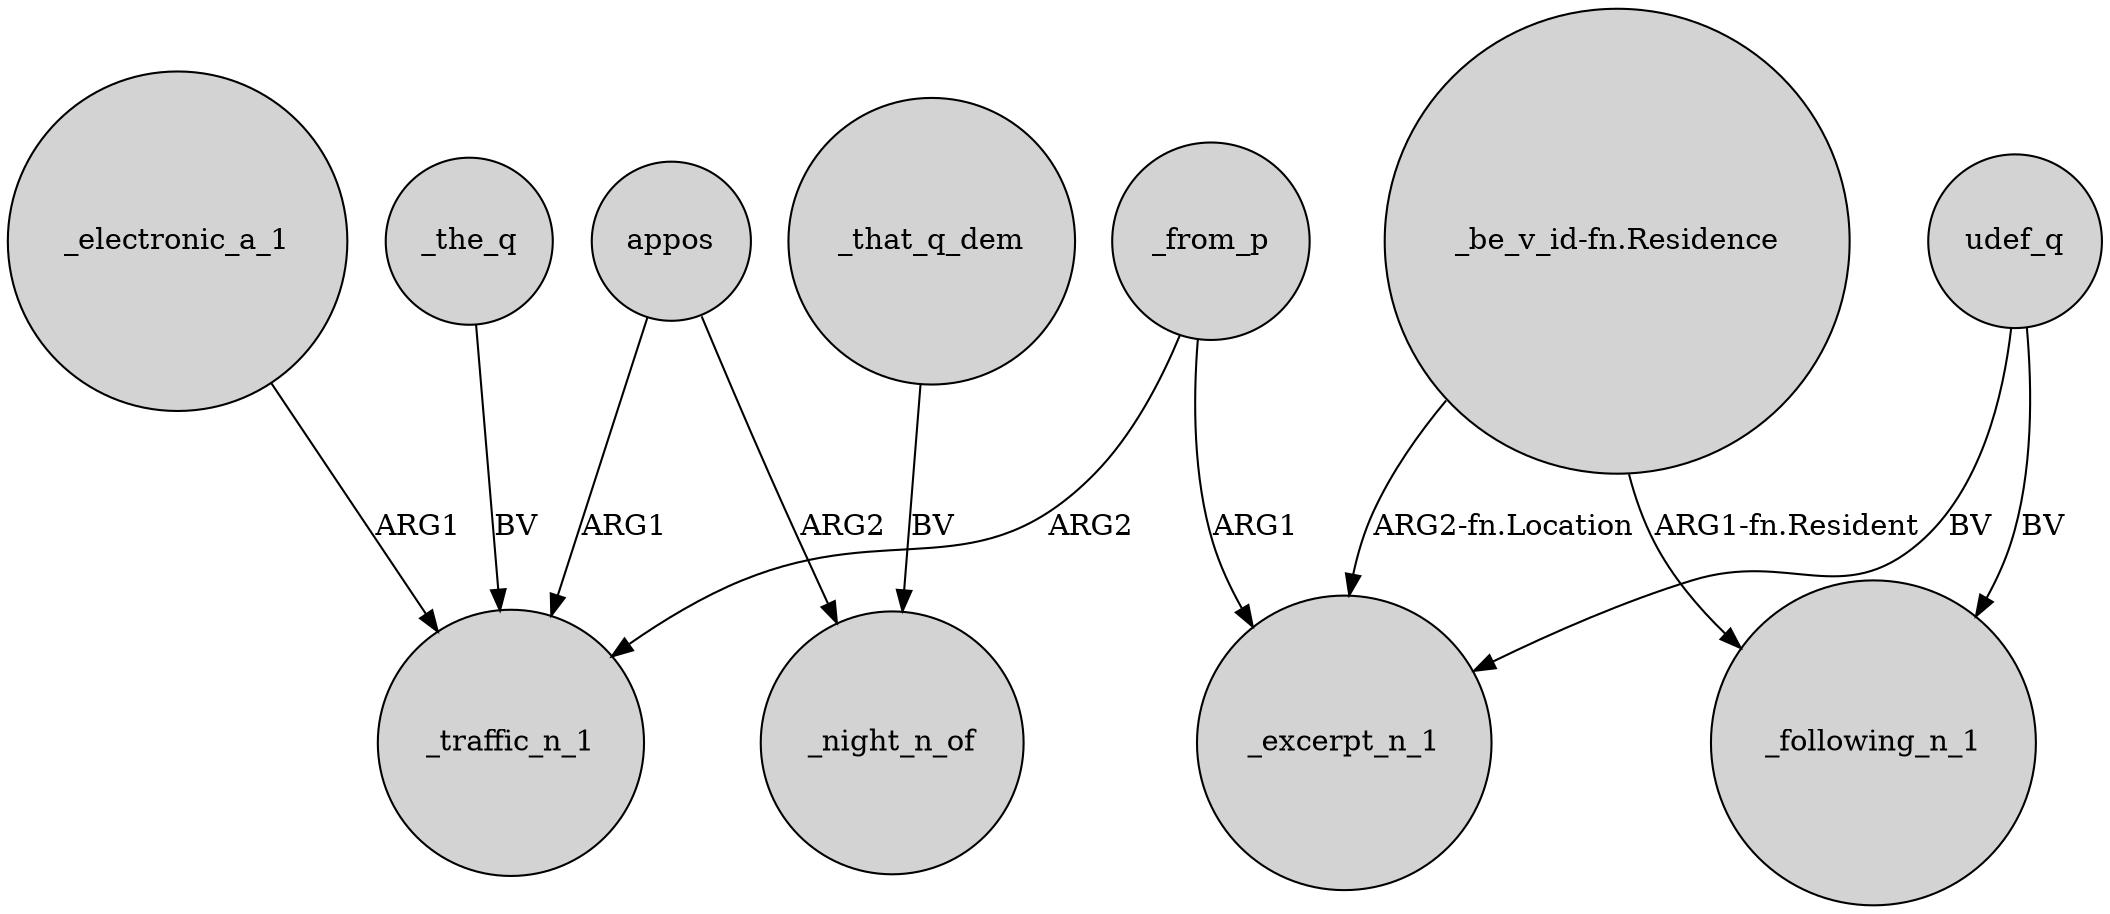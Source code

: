 digraph {
	node [shape=circle style=filled]
	_electronic_a_1 -> _traffic_n_1 [label=ARG1]
	"_be_v_id-fn.Residence" -> _excerpt_n_1 [label="ARG2-fn.Location"]
	udef_q -> _excerpt_n_1 [label=BV]
	_the_q -> _traffic_n_1 [label=BV]
	"_be_v_id-fn.Residence" -> _following_n_1 [label="ARG1-fn.Resident"]
	_that_q_dem -> _night_n_of [label=BV]
	appos -> _traffic_n_1 [label=ARG1]
	udef_q -> _following_n_1 [label=BV]
	appos -> _night_n_of [label=ARG2]
	_from_p -> _traffic_n_1 [label=ARG2]
	_from_p -> _excerpt_n_1 [label=ARG1]
}
